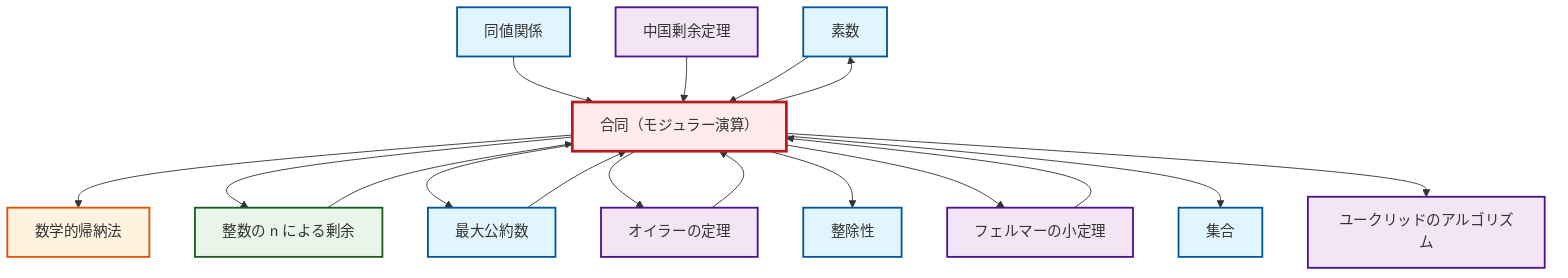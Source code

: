 graph TD
    classDef definition fill:#e1f5fe,stroke:#01579b,stroke-width:2px
    classDef theorem fill:#f3e5f5,stroke:#4a148c,stroke-width:2px
    classDef axiom fill:#fff3e0,stroke:#e65100,stroke-width:2px
    classDef example fill:#e8f5e9,stroke:#1b5e20,stroke-width:2px
    classDef current fill:#ffebee,stroke:#b71c1c,stroke-width:3px
    def-prime["素数"]:::definition
    def-set["集合"]:::definition
    def-gcd["最大公約数"]:::definition
    def-divisibility["整除性"]:::definition
    thm-euclidean-algorithm["ユークリッドのアルゴリズム"]:::theorem
    thm-fermat-little["フェルマーの小定理"]:::theorem
    def-equivalence-relation["同値関係"]:::definition
    ax-induction["数学的帰納法"]:::axiom
    def-congruence["合同（モジュラー演算）"]:::definition
    ex-quotient-integers-mod-n["整数の n による剰余"]:::example
    thm-chinese-remainder["中国剰余定理"]:::theorem
    thm-euler["オイラーの定理"]:::theorem
    def-congruence --> def-prime
    def-equivalence-relation --> def-congruence
    def-congruence --> ax-induction
    def-congruence --> ex-quotient-integers-mod-n
    ex-quotient-integers-mod-n --> def-congruence
    def-congruence --> def-gcd
    def-congruence --> thm-euler
    thm-euler --> def-congruence
    def-congruence --> def-divisibility
    thm-chinese-remainder --> def-congruence
    def-congruence --> thm-fermat-little
    def-congruence --> def-set
    def-prime --> def-congruence
    def-congruence --> thm-euclidean-algorithm
    def-gcd --> def-congruence
    thm-fermat-little --> def-congruence
    class def-congruence current